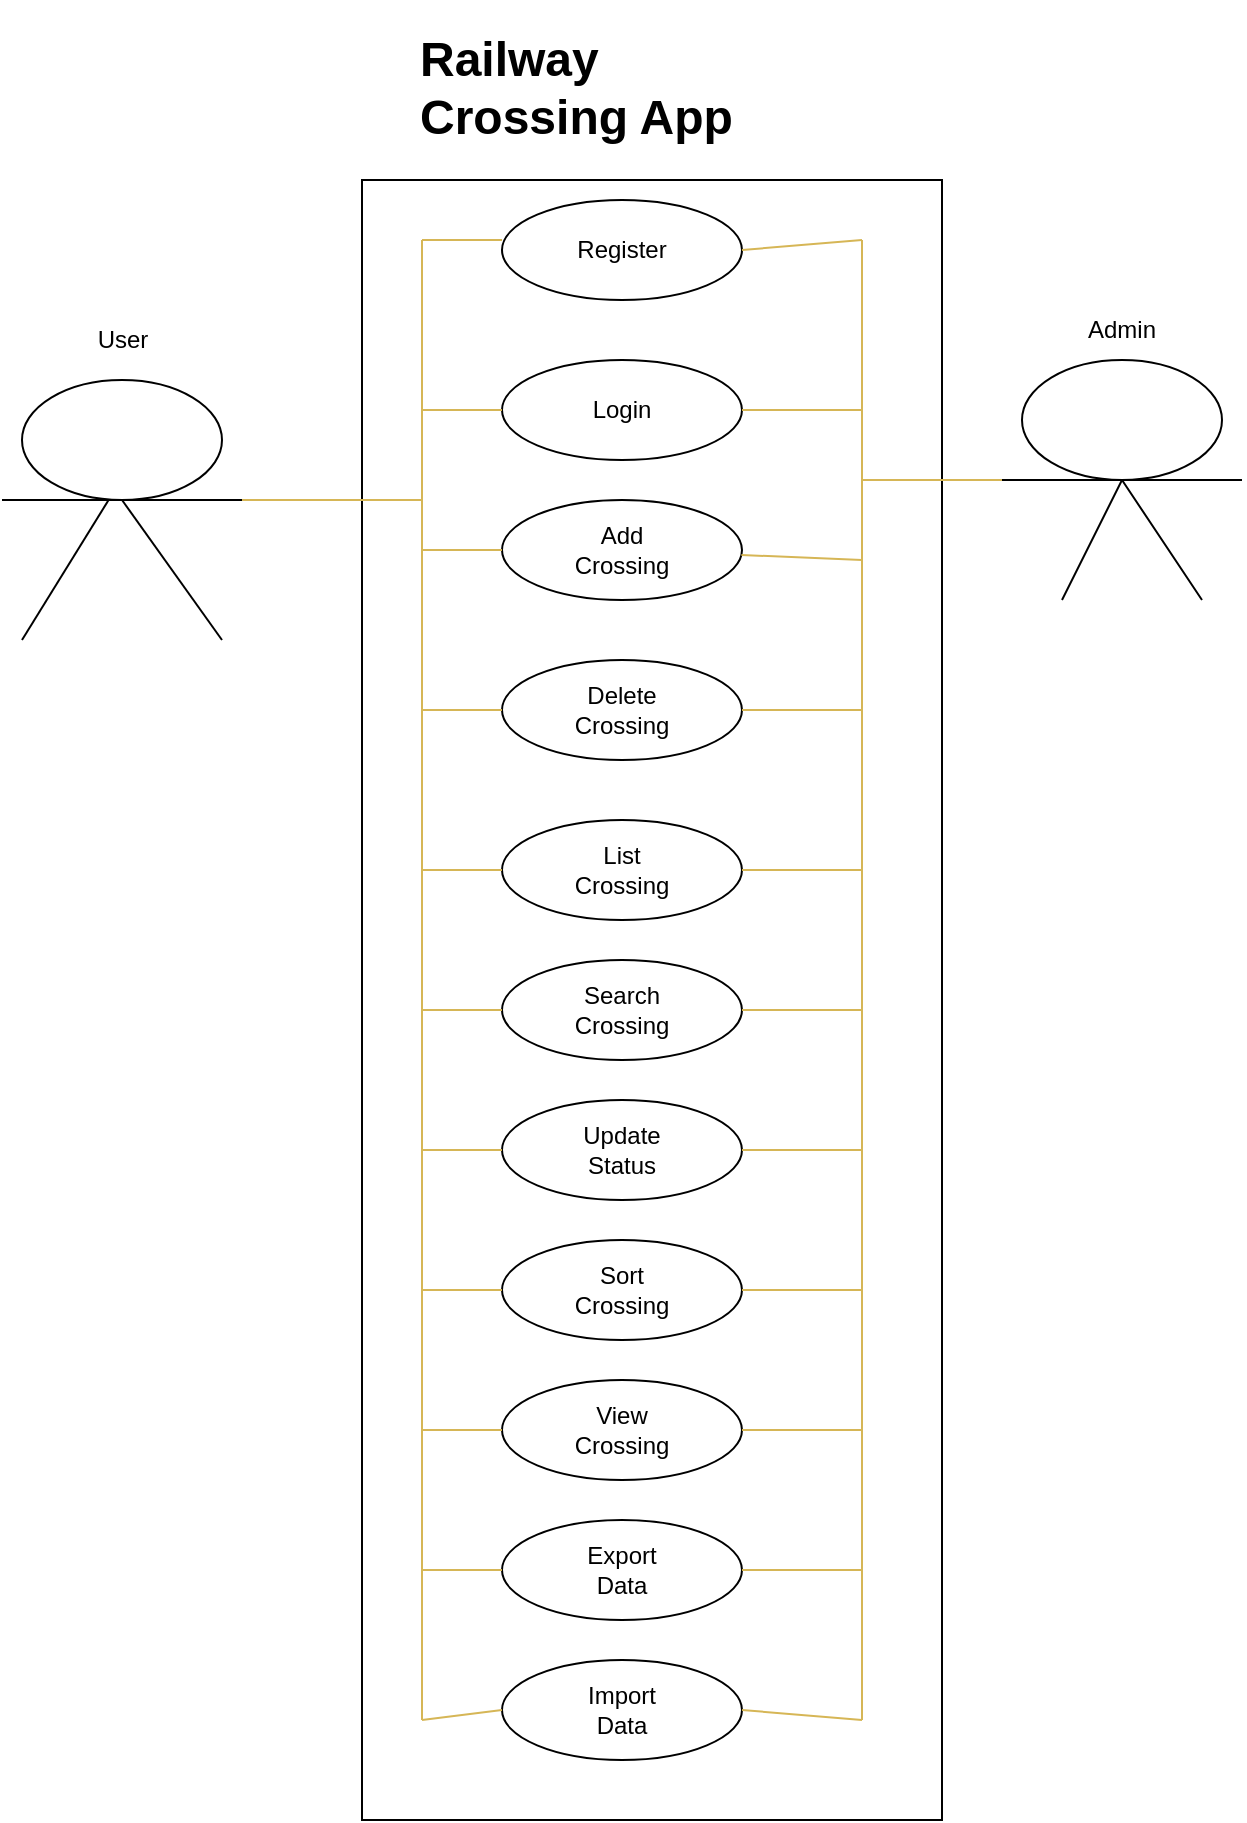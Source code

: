 <mxfile version="20.4.0" type="device"><diagram id="q8acZ5VAgxuip4XUWb7z" name="Page-1"><mxGraphModel dx="2044" dy="2041" grid="1" gridSize="10" guides="1" tooltips="1" connect="1" arrows="1" fold="1" page="1" pageScale="1" pageWidth="827" pageHeight="1169" math="0" shadow="0"><root><mxCell id="0"/><mxCell id="1" parent="0"/><mxCell id="FFqD5BwNaCwUNGajkKiD-62" value="" style="rounded=0;whiteSpace=wrap;html=1;" vertex="1" parent="1"><mxGeometry x="200" width="290" height="820" as="geometry"/></mxCell><mxCell id="FFqD5BwNaCwUNGajkKiD-1" value="" style="ellipse;whiteSpace=wrap;html=1;" vertex="1" parent="1"><mxGeometry x="30" y="100" width="100" height="60" as="geometry"/></mxCell><mxCell id="FFqD5BwNaCwUNGajkKiD-2" value="" style="endArrow=none;html=1;rounded=0;entryX=0.433;entryY=1;entryDx=0;entryDy=0;entryPerimeter=0;" edge="1" parent="1" target="FFqD5BwNaCwUNGajkKiD-1"><mxGeometry width="50" height="50" relative="1" as="geometry"><mxPoint x="30" y="230" as="sourcePoint"/><mxPoint x="430" y="200" as="targetPoint"/></mxGeometry></mxCell><mxCell id="FFqD5BwNaCwUNGajkKiD-3" value="" style="endArrow=none;html=1;rounded=0;exitX=0.5;exitY=1;exitDx=0;exitDy=0;" edge="1" parent="1" source="FFqD5BwNaCwUNGajkKiD-1"><mxGeometry width="50" height="50" relative="1" as="geometry"><mxPoint x="80" y="170" as="sourcePoint"/><mxPoint x="130" y="230" as="targetPoint"/></mxGeometry></mxCell><mxCell id="FFqD5BwNaCwUNGajkKiD-4" value="" style="endArrow=none;html=1;rounded=0;" edge="1" parent="1"><mxGeometry width="50" height="50" relative="1" as="geometry"><mxPoint x="20" y="160" as="sourcePoint"/><mxPoint x="140" y="160" as="targetPoint"/></mxGeometry></mxCell><mxCell id="FFqD5BwNaCwUNGajkKiD-6" value="User" style="text;html=1;strokeColor=none;fillColor=none;align=center;verticalAlign=middle;whiteSpace=wrap;rounded=0;" vertex="1" parent="1"><mxGeometry x="22.5" y="50" width="115" height="60" as="geometry"/></mxCell><mxCell id="FFqD5BwNaCwUNGajkKiD-7" value="" style="ellipse;whiteSpace=wrap;html=1;" vertex="1" parent="1"><mxGeometry x="270" y="10" width="120" height="50" as="geometry"/></mxCell><mxCell id="FFqD5BwNaCwUNGajkKiD-8" value="" style="ellipse;whiteSpace=wrap;html=1;" vertex="1" parent="1"><mxGeometry x="270" y="90" width="120" height="50" as="geometry"/></mxCell><mxCell id="FFqD5BwNaCwUNGajkKiD-9" value="" style="ellipse;whiteSpace=wrap;html=1;" vertex="1" parent="1"><mxGeometry x="270" y="160" width="120" height="50" as="geometry"/></mxCell><mxCell id="FFqD5BwNaCwUNGajkKiD-10" value="" style="ellipse;whiteSpace=wrap;html=1;" vertex="1" parent="1"><mxGeometry x="270" y="240" width="120" height="50" as="geometry"/></mxCell><mxCell id="FFqD5BwNaCwUNGajkKiD-11" value="" style="ellipse;whiteSpace=wrap;html=1;" vertex="1" parent="1"><mxGeometry x="270" y="320" width="120" height="50" as="geometry"/></mxCell><mxCell id="FFqD5BwNaCwUNGajkKiD-12" value="" style="ellipse;whiteSpace=wrap;html=1;" vertex="1" parent="1"><mxGeometry x="270" y="390" width="120" height="50" as="geometry"/></mxCell><mxCell id="FFqD5BwNaCwUNGajkKiD-13" value="" style="ellipse;whiteSpace=wrap;html=1;" vertex="1" parent="1"><mxGeometry x="270" y="460" width="120" height="50" as="geometry"/></mxCell><mxCell id="FFqD5BwNaCwUNGajkKiD-14" value="" style="ellipse;whiteSpace=wrap;html=1;" vertex="1" parent="1"><mxGeometry x="270" y="530" width="120" height="50" as="geometry"/></mxCell><mxCell id="FFqD5BwNaCwUNGajkKiD-15" value="" style="ellipse;whiteSpace=wrap;html=1;" vertex="1" parent="1"><mxGeometry x="270" y="600" width="120" height="50" as="geometry"/></mxCell><mxCell id="FFqD5BwNaCwUNGajkKiD-16" value="" style="ellipse;whiteSpace=wrap;html=1;" vertex="1" parent="1"><mxGeometry x="270" y="670" width="120" height="50" as="geometry"/></mxCell><mxCell id="FFqD5BwNaCwUNGajkKiD-17" value="" style="ellipse;whiteSpace=wrap;html=1;" vertex="1" parent="1"><mxGeometry x="270" y="740" width="120" height="50" as="geometry"/></mxCell><mxCell id="FFqD5BwNaCwUNGajkKiD-18" value="" style="ellipse;whiteSpace=wrap;html=1;" vertex="1" parent="1"><mxGeometry x="530" y="90" width="100" height="60" as="geometry"/></mxCell><mxCell id="FFqD5BwNaCwUNGajkKiD-20" value="" style="endArrow=none;html=1;rounded=0;" edge="1" parent="1"><mxGeometry width="50" height="50" relative="1" as="geometry"><mxPoint x="520" y="150" as="sourcePoint"/><mxPoint x="640" y="150" as="targetPoint"/></mxGeometry></mxCell><mxCell id="FFqD5BwNaCwUNGajkKiD-21" value="" style="endArrow=none;html=1;rounded=0;" edge="1" parent="1"><mxGeometry width="50" height="50" relative="1" as="geometry"><mxPoint x="580" y="150" as="sourcePoint"/><mxPoint x="580" y="150" as="targetPoint"/><Array as="points"><mxPoint x="620" y="210"/></Array></mxGeometry></mxCell><mxCell id="FFqD5BwNaCwUNGajkKiD-22" value="" style="endArrow=none;html=1;rounded=0;" edge="1" parent="1"><mxGeometry width="50" height="50" relative="1" as="geometry"><mxPoint x="580" y="150" as="sourcePoint"/><mxPoint x="550" y="210" as="targetPoint"/></mxGeometry></mxCell><mxCell id="FFqD5BwNaCwUNGajkKiD-23" value="Register" style="text;html=1;strokeColor=none;fillColor=none;align=center;verticalAlign=middle;whiteSpace=wrap;rounded=0;" vertex="1" parent="1"><mxGeometry x="300" y="20" width="60" height="30" as="geometry"/></mxCell><mxCell id="FFqD5BwNaCwUNGajkKiD-24" value="Login" style="text;html=1;strokeColor=none;fillColor=none;align=center;verticalAlign=middle;whiteSpace=wrap;rounded=0;" vertex="1" parent="1"><mxGeometry x="300" y="100" width="60" height="30" as="geometry"/></mxCell><mxCell id="FFqD5BwNaCwUNGajkKiD-25" value="Add Crossing" style="text;html=1;strokeColor=none;fillColor=none;align=center;verticalAlign=middle;whiteSpace=wrap;rounded=0;" vertex="1" parent="1"><mxGeometry x="300" y="170" width="60" height="30" as="geometry"/></mxCell><mxCell id="FFqD5BwNaCwUNGajkKiD-26" value="Delete Crossing" style="text;html=1;strokeColor=none;fillColor=none;align=center;verticalAlign=middle;whiteSpace=wrap;rounded=0;" vertex="1" parent="1"><mxGeometry x="300" y="250" width="60" height="30" as="geometry"/></mxCell><mxCell id="FFqD5BwNaCwUNGajkKiD-27" value="List Crossing" style="text;html=1;strokeColor=none;fillColor=none;align=center;verticalAlign=middle;whiteSpace=wrap;rounded=0;" vertex="1" parent="1"><mxGeometry x="300" y="330" width="60" height="30" as="geometry"/></mxCell><mxCell id="FFqD5BwNaCwUNGajkKiD-28" value="Search Crossing" style="text;html=1;strokeColor=none;fillColor=none;align=center;verticalAlign=middle;whiteSpace=wrap;rounded=0;" vertex="1" parent="1"><mxGeometry x="300" y="400" width="60" height="30" as="geometry"/></mxCell><mxCell id="FFqD5BwNaCwUNGajkKiD-29" value="Update Status" style="text;html=1;strokeColor=none;fillColor=none;align=center;verticalAlign=middle;whiteSpace=wrap;rounded=0;" vertex="1" parent="1"><mxGeometry x="300" y="470" width="60" height="30" as="geometry"/></mxCell><mxCell id="FFqD5BwNaCwUNGajkKiD-30" value="Sort Crossing" style="text;html=1;strokeColor=none;fillColor=none;align=center;verticalAlign=middle;whiteSpace=wrap;rounded=0;" vertex="1" parent="1"><mxGeometry x="300" y="540" width="60" height="30" as="geometry"/></mxCell><mxCell id="FFqD5BwNaCwUNGajkKiD-31" value="View Crossing" style="text;html=1;strokeColor=none;fillColor=none;align=center;verticalAlign=middle;whiteSpace=wrap;rounded=0;" vertex="1" parent="1"><mxGeometry x="300" y="610" width="60" height="30" as="geometry"/></mxCell><mxCell id="FFqD5BwNaCwUNGajkKiD-33" value="Import Data" style="text;html=1;strokeColor=none;fillColor=none;align=center;verticalAlign=middle;whiteSpace=wrap;rounded=0;" vertex="1" parent="1"><mxGeometry x="300" y="750" width="60" height="30" as="geometry"/></mxCell><mxCell id="FFqD5BwNaCwUNGajkKiD-34" value="Export Data" style="text;html=1;strokeColor=none;fillColor=none;align=center;verticalAlign=middle;whiteSpace=wrap;rounded=0;" vertex="1" parent="1"><mxGeometry x="300" y="680" width="60" height="30" as="geometry"/></mxCell><mxCell id="FFqD5BwNaCwUNGajkKiD-35" value="" style="endArrow=none;html=1;rounded=0;fillColor=#fff2cc;strokeColor=#d6b656;" edge="1" parent="1"><mxGeometry width="50" height="50" relative="1" as="geometry"><mxPoint x="140" y="160" as="sourcePoint"/><mxPoint x="230" y="160" as="targetPoint"/></mxGeometry></mxCell><mxCell id="FFqD5BwNaCwUNGajkKiD-36" value="" style="endArrow=none;html=1;rounded=0;fillColor=#fff2cc;strokeColor=#d6b656;" edge="1" parent="1"><mxGeometry width="50" height="50" relative="1" as="geometry"><mxPoint x="230" y="770" as="sourcePoint"/><mxPoint x="230" y="30" as="targetPoint"/></mxGeometry></mxCell><mxCell id="FFqD5BwNaCwUNGajkKiD-37" value="" style="endArrow=none;html=1;rounded=0;fillColor=#fff2cc;strokeColor=#d6b656;" edge="1" parent="1"><mxGeometry width="50" height="50" relative="1" as="geometry"><mxPoint x="230" y="30" as="sourcePoint"/><mxPoint x="270" y="30" as="targetPoint"/></mxGeometry></mxCell><mxCell id="FFqD5BwNaCwUNGajkKiD-38" value="" style="endArrow=none;html=1;rounded=0;fillColor=#fff2cc;strokeColor=#d6b656;entryX=0;entryY=0.5;entryDx=0;entryDy=0;" edge="1" parent="1" target="FFqD5BwNaCwUNGajkKiD-8"><mxGeometry width="50" height="50" relative="1" as="geometry"><mxPoint x="230" y="115" as="sourcePoint"/><mxPoint x="280" y="40" as="targetPoint"/></mxGeometry></mxCell><mxCell id="FFqD5BwNaCwUNGajkKiD-39" value="" style="endArrow=none;html=1;rounded=0;fillColor=#fff2cc;strokeColor=#d6b656;entryX=0;entryY=0.5;entryDx=0;entryDy=0;" edge="1" parent="1" target="FFqD5BwNaCwUNGajkKiD-9"><mxGeometry width="50" height="50" relative="1" as="geometry"><mxPoint x="230" y="185" as="sourcePoint"/><mxPoint x="290" y="50" as="targetPoint"/></mxGeometry></mxCell><mxCell id="FFqD5BwNaCwUNGajkKiD-40" value="" style="endArrow=none;html=1;rounded=0;fillColor=#fff2cc;strokeColor=#d6b656;entryX=0;entryY=0.5;entryDx=0;entryDy=0;" edge="1" parent="1" target="FFqD5BwNaCwUNGajkKiD-10"><mxGeometry width="50" height="50" relative="1" as="geometry"><mxPoint x="230" y="265" as="sourcePoint"/><mxPoint x="300" y="60" as="targetPoint"/></mxGeometry></mxCell><mxCell id="FFqD5BwNaCwUNGajkKiD-41" value="" style="endArrow=none;html=1;rounded=0;fillColor=#fff2cc;strokeColor=#d6b656;entryX=0;entryY=0.5;entryDx=0;entryDy=0;" edge="1" parent="1" target="FFqD5BwNaCwUNGajkKiD-11"><mxGeometry width="50" height="50" relative="1" as="geometry"><mxPoint x="230" y="345" as="sourcePoint"/><mxPoint x="310" y="70" as="targetPoint"/></mxGeometry></mxCell><mxCell id="FFqD5BwNaCwUNGajkKiD-42" value="" style="endArrow=none;html=1;rounded=0;fillColor=#fff2cc;strokeColor=#d6b656;entryX=0;entryY=0.5;entryDx=0;entryDy=0;" edge="1" parent="1" target="FFqD5BwNaCwUNGajkKiD-12"><mxGeometry width="50" height="50" relative="1" as="geometry"><mxPoint x="230" y="415" as="sourcePoint"/><mxPoint x="320" y="80" as="targetPoint"/></mxGeometry></mxCell><mxCell id="FFqD5BwNaCwUNGajkKiD-43" value="" style="endArrow=none;html=1;rounded=0;fillColor=#fff2cc;strokeColor=#d6b656;exitX=0;exitY=0.5;exitDx=0;exitDy=0;" edge="1" parent="1" source="FFqD5BwNaCwUNGajkKiD-13"><mxGeometry width="50" height="50" relative="1" as="geometry"><mxPoint x="290" y="90" as="sourcePoint"/><mxPoint x="230" y="485" as="targetPoint"/></mxGeometry></mxCell><mxCell id="FFqD5BwNaCwUNGajkKiD-44" value="" style="endArrow=none;html=1;rounded=0;fillColor=#fff2cc;strokeColor=#d6b656;entryX=0;entryY=0.5;entryDx=0;entryDy=0;" edge="1" parent="1" target="FFqD5BwNaCwUNGajkKiD-14"><mxGeometry width="50" height="50" relative="1" as="geometry"><mxPoint x="230" y="555" as="sourcePoint"/><mxPoint x="270" y="550" as="targetPoint"/></mxGeometry></mxCell><mxCell id="FFqD5BwNaCwUNGajkKiD-45" value="" style="endArrow=none;html=1;rounded=0;fillColor=#fff2cc;strokeColor=#d6b656;entryX=0;entryY=0.5;entryDx=0;entryDy=0;" edge="1" parent="1" target="FFqD5BwNaCwUNGajkKiD-15"><mxGeometry width="50" height="50" relative="1" as="geometry"><mxPoint x="230" y="625" as="sourcePoint"/><mxPoint x="350" y="110" as="targetPoint"/></mxGeometry></mxCell><mxCell id="FFqD5BwNaCwUNGajkKiD-46" value="" style="endArrow=none;html=1;rounded=0;fillColor=#fff2cc;strokeColor=#d6b656;" edge="1" parent="1" source="FFqD5BwNaCwUNGajkKiD-16"><mxGeometry width="50" height="50" relative="1" as="geometry"><mxPoint x="320" y="120" as="sourcePoint"/><mxPoint x="230" y="695" as="targetPoint"/></mxGeometry></mxCell><mxCell id="FFqD5BwNaCwUNGajkKiD-47" value="" style="endArrow=none;html=1;rounded=0;fillColor=#fff2cc;strokeColor=#d6b656;exitX=0;exitY=0.5;exitDx=0;exitDy=0;exitPerimeter=0;" edge="1" parent="1" source="FFqD5BwNaCwUNGajkKiD-17"><mxGeometry width="50" height="50" relative="1" as="geometry"><mxPoint x="330" y="130" as="sourcePoint"/><mxPoint x="230" y="770" as="targetPoint"/></mxGeometry></mxCell><mxCell id="FFqD5BwNaCwUNGajkKiD-48" value="" style="endArrow=none;html=1;rounded=0;fillColor=#fff2cc;strokeColor=#d6b656;" edge="1" parent="1"><mxGeometry width="50" height="50" relative="1" as="geometry"><mxPoint x="450" y="150" as="sourcePoint"/><mxPoint x="520" y="150" as="targetPoint"/></mxGeometry></mxCell><mxCell id="FFqD5BwNaCwUNGajkKiD-49" value="" style="endArrow=none;html=1;rounded=0;fillColor=#fff2cc;strokeColor=#d6b656;" edge="1" parent="1"><mxGeometry width="50" height="50" relative="1" as="geometry"><mxPoint x="450" y="770" as="sourcePoint"/><mxPoint x="450" y="30" as="targetPoint"/></mxGeometry></mxCell><mxCell id="FFqD5BwNaCwUNGajkKiD-50" value="" style="endArrow=none;html=1;rounded=0;fillColor=#fff2cc;strokeColor=#d6b656;exitX=1;exitY=0.5;exitDx=0;exitDy=0;" edge="1" parent="1" source="FFqD5BwNaCwUNGajkKiD-7"><mxGeometry width="50" height="50" relative="1" as="geometry"><mxPoint x="240" y="40" as="sourcePoint"/><mxPoint x="450" y="30" as="targetPoint"/></mxGeometry></mxCell><mxCell id="FFqD5BwNaCwUNGajkKiD-51" value="" style="endArrow=none;html=1;rounded=0;fillColor=#fff2cc;strokeColor=#d6b656;exitX=1;exitY=0.5;exitDx=0;exitDy=0;" edge="1" parent="1" source="FFqD5BwNaCwUNGajkKiD-8"><mxGeometry width="50" height="50" relative="1" as="geometry"><mxPoint x="250" y="50" as="sourcePoint"/><mxPoint x="450" y="115" as="targetPoint"/></mxGeometry></mxCell><mxCell id="FFqD5BwNaCwUNGajkKiD-52" value="" style="endArrow=none;html=1;rounded=0;fillColor=#fff2cc;strokeColor=#d6b656;" edge="1" parent="1" source="FFqD5BwNaCwUNGajkKiD-9"><mxGeometry width="50" height="50" relative="1" as="geometry"><mxPoint x="260" y="60" as="sourcePoint"/><mxPoint x="450" y="190" as="targetPoint"/></mxGeometry></mxCell><mxCell id="FFqD5BwNaCwUNGajkKiD-53" value="" style="endArrow=none;html=1;rounded=0;fillColor=#fff2cc;strokeColor=#d6b656;" edge="1" parent="1" source="FFqD5BwNaCwUNGajkKiD-10"><mxGeometry width="50" height="50" relative="1" as="geometry"><mxPoint x="270" y="70" as="sourcePoint"/><mxPoint x="450" y="265" as="targetPoint"/></mxGeometry></mxCell><mxCell id="FFqD5BwNaCwUNGajkKiD-54" value="" style="endArrow=none;html=1;rounded=0;fillColor=#fff2cc;strokeColor=#d6b656;exitX=1;exitY=0.5;exitDx=0;exitDy=0;" edge="1" parent="1" source="FFqD5BwNaCwUNGajkKiD-11"><mxGeometry width="50" height="50" relative="1" as="geometry"><mxPoint x="280" y="80" as="sourcePoint"/><mxPoint x="450" y="345" as="targetPoint"/></mxGeometry></mxCell><mxCell id="FFqD5BwNaCwUNGajkKiD-55" value="" style="endArrow=none;html=1;rounded=0;fillColor=#fff2cc;strokeColor=#d6b656;exitX=1;exitY=0.5;exitDx=0;exitDy=0;" edge="1" parent="1" source="FFqD5BwNaCwUNGajkKiD-12"><mxGeometry width="50" height="50" relative="1" as="geometry"><mxPoint x="290" y="90" as="sourcePoint"/><mxPoint x="450" y="415" as="targetPoint"/></mxGeometry></mxCell><mxCell id="FFqD5BwNaCwUNGajkKiD-56" value="" style="endArrow=none;html=1;rounded=0;fillColor=#fff2cc;strokeColor=#d6b656;exitX=1;exitY=0.5;exitDx=0;exitDy=0;" edge="1" parent="1" source="FFqD5BwNaCwUNGajkKiD-13"><mxGeometry width="50" height="50" relative="1" as="geometry"><mxPoint x="300" y="100" as="sourcePoint"/><mxPoint x="450" y="485" as="targetPoint"/></mxGeometry></mxCell><mxCell id="FFqD5BwNaCwUNGajkKiD-57" value="" style="endArrow=none;html=1;rounded=0;fillColor=#fff2cc;strokeColor=#d6b656;exitX=1;exitY=0.5;exitDx=0;exitDy=0;" edge="1" parent="1" source="FFqD5BwNaCwUNGajkKiD-14"><mxGeometry width="50" height="50" relative="1" as="geometry"><mxPoint x="310" y="110" as="sourcePoint"/><mxPoint x="450" y="555" as="targetPoint"/></mxGeometry></mxCell><mxCell id="FFqD5BwNaCwUNGajkKiD-58" value="" style="endArrow=none;html=1;rounded=0;fillColor=#fff2cc;strokeColor=#d6b656;entryX=1;entryY=0.5;entryDx=0;entryDy=0;" edge="1" parent="1" target="FFqD5BwNaCwUNGajkKiD-15"><mxGeometry width="50" height="50" relative="1" as="geometry"><mxPoint x="450" y="625" as="sourcePoint"/><mxPoint x="360" y="120" as="targetPoint"/></mxGeometry></mxCell><mxCell id="FFqD5BwNaCwUNGajkKiD-59" value="" style="endArrow=none;html=1;rounded=0;fillColor=#fff2cc;strokeColor=#d6b656;entryX=1;entryY=0.5;entryDx=0;entryDy=0;" edge="1" parent="1" target="FFqD5BwNaCwUNGajkKiD-16"><mxGeometry width="50" height="50" relative="1" as="geometry"><mxPoint x="450" y="695" as="sourcePoint"/><mxPoint x="370" y="130" as="targetPoint"/></mxGeometry></mxCell><mxCell id="FFqD5BwNaCwUNGajkKiD-60" value="" style="endArrow=none;html=1;rounded=0;fillColor=#fff2cc;strokeColor=#d6b656;entryX=1;entryY=0.5;entryDx=0;entryDy=0;" edge="1" parent="1" target="FFqD5BwNaCwUNGajkKiD-17"><mxGeometry width="50" height="50" relative="1" as="geometry"><mxPoint x="450" y="770" as="sourcePoint"/><mxPoint x="380" y="140" as="targetPoint"/></mxGeometry></mxCell><mxCell id="FFqD5BwNaCwUNGajkKiD-61" value="Admin" style="text;html=1;strokeColor=none;fillColor=none;align=center;verticalAlign=middle;whiteSpace=wrap;rounded=0;" vertex="1" parent="1"><mxGeometry x="550" y="60" width="60" height="30" as="geometry"/></mxCell><mxCell id="FFqD5BwNaCwUNGajkKiD-63" value="&lt;h1&gt;Railway Crossing App&lt;/h1&gt;" style="text;html=1;strokeColor=none;fillColor=none;spacing=5;spacingTop=-20;whiteSpace=wrap;overflow=hidden;rounded=0;" vertex="1" parent="1"><mxGeometry x="224" y="-80" width="190" height="120" as="geometry"/></mxCell></root></mxGraphModel></diagram></mxfile>